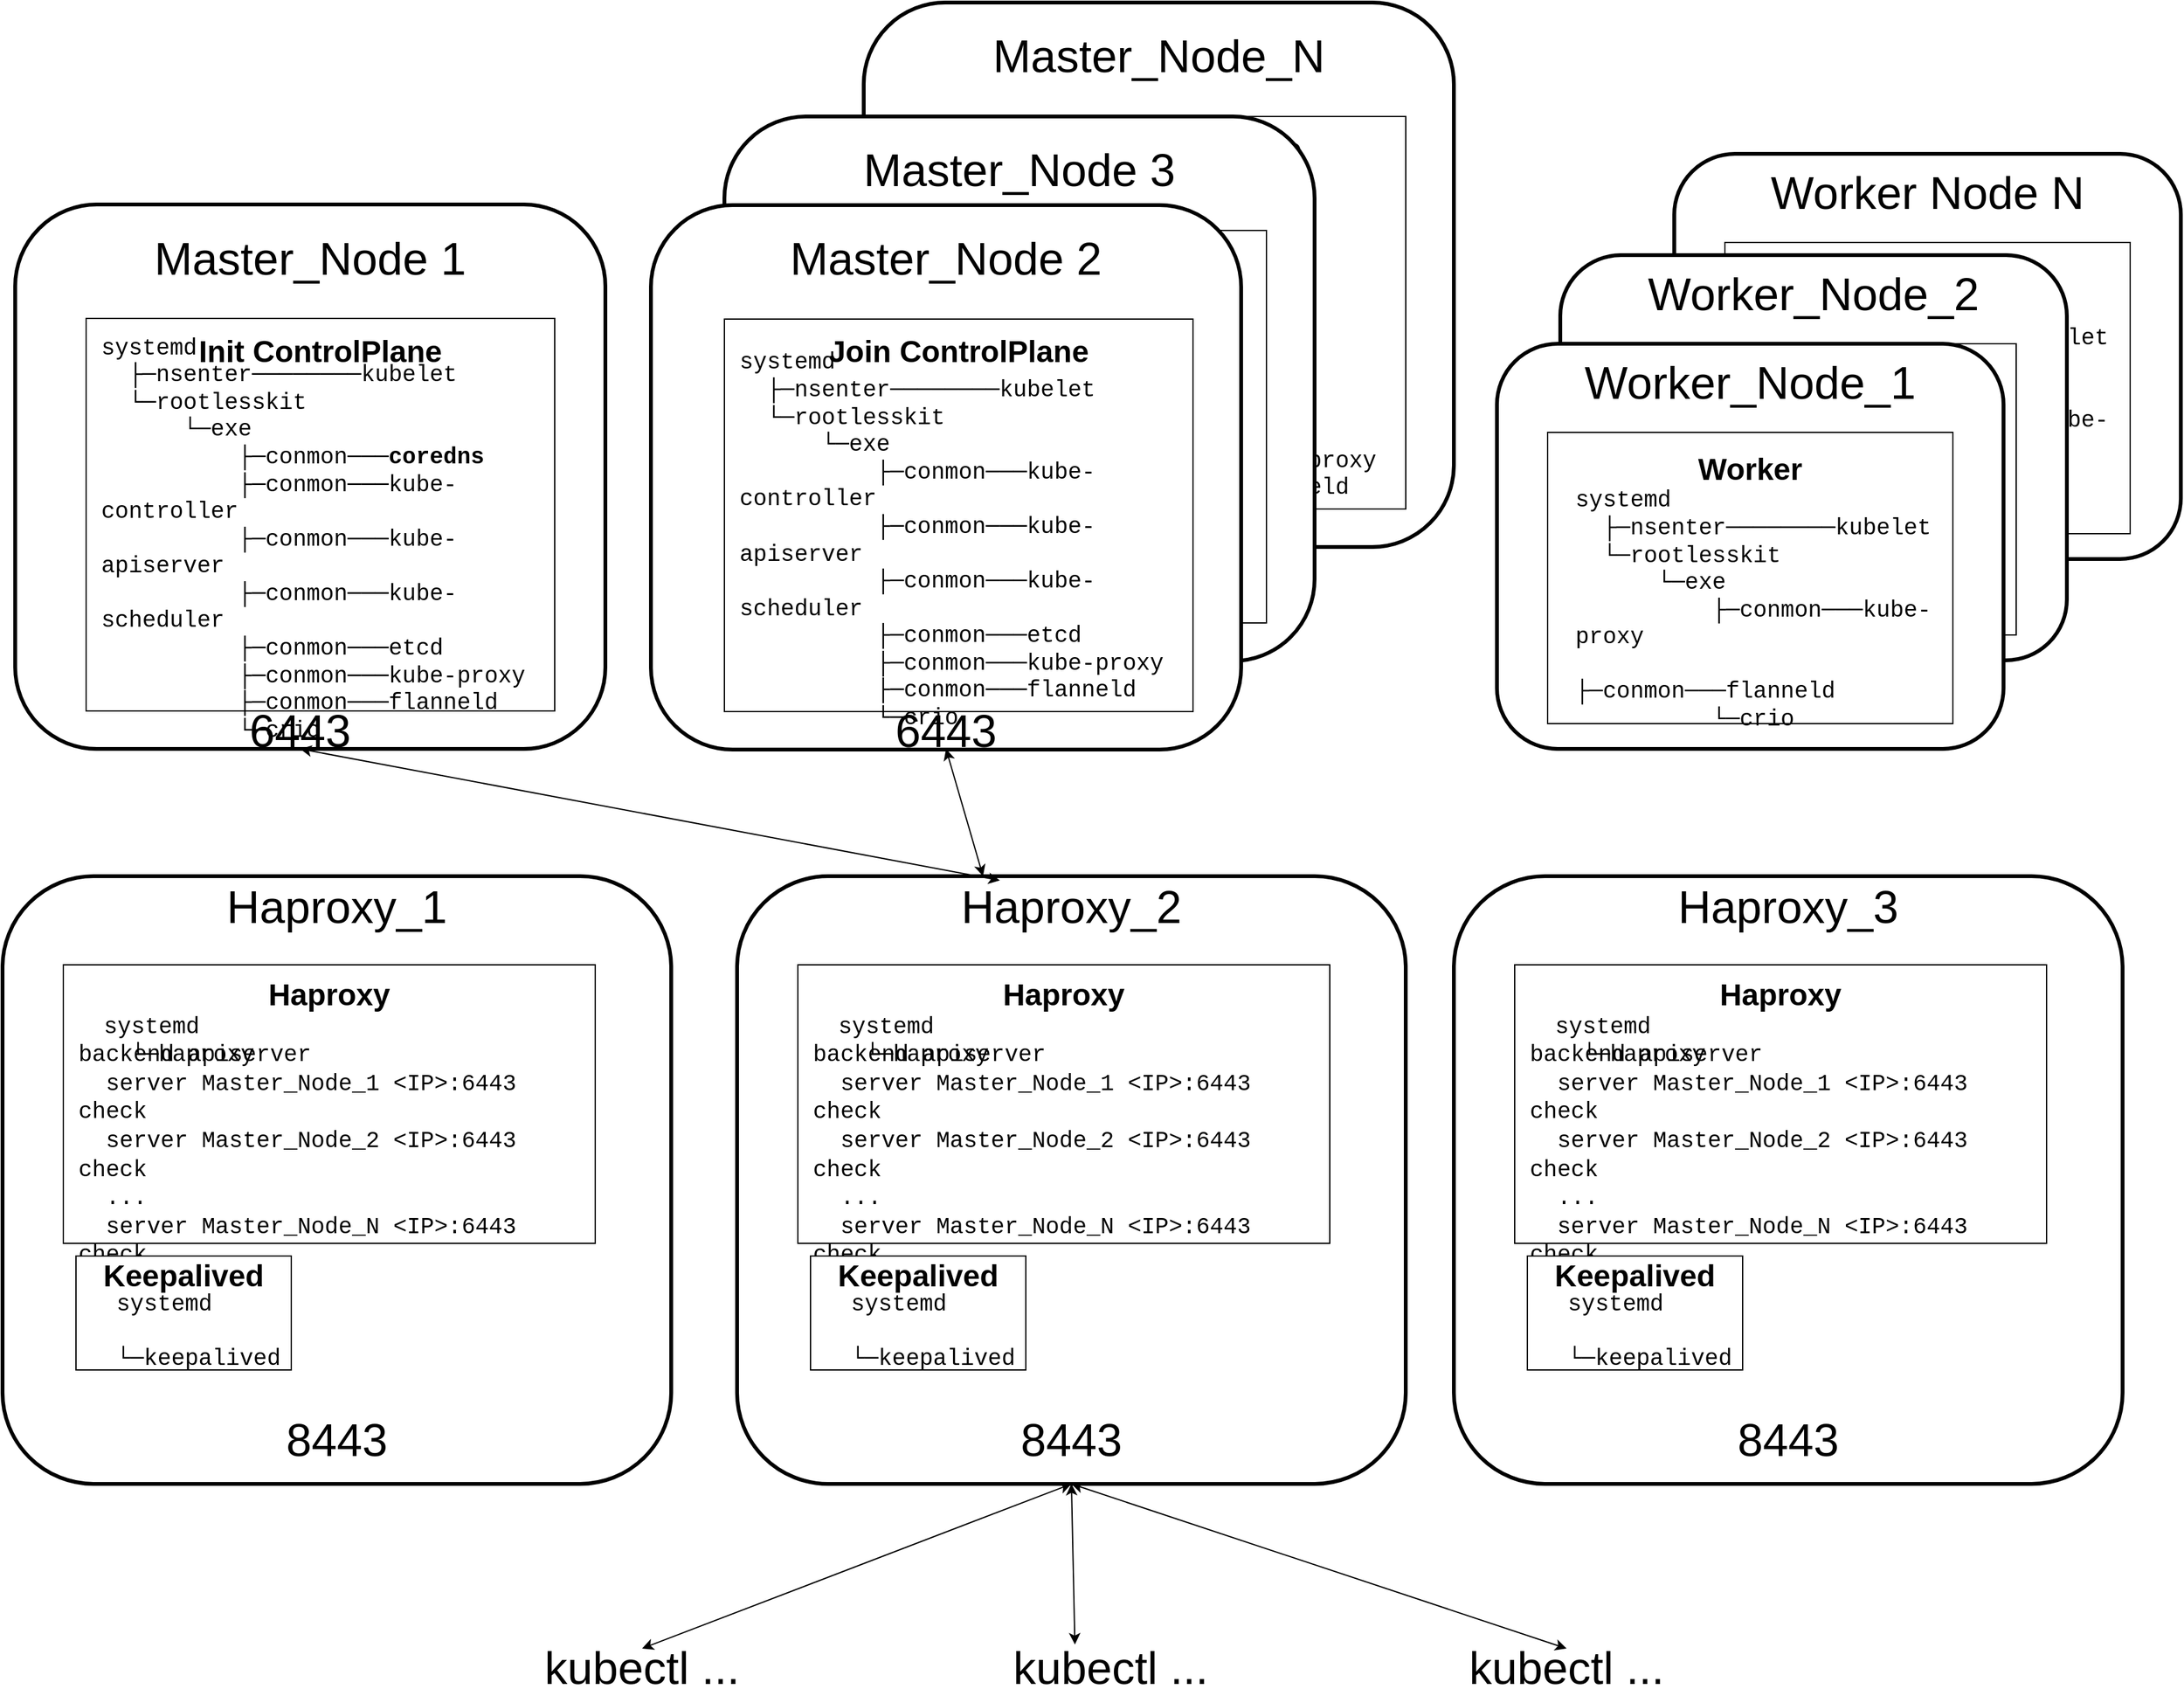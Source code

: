 <mxfile version="21.2.1" type="device">
  <diagram name="Страница 1" id="AiksV5m0dz1OjJnIhgO2">
    <mxGraphModel dx="1393" dy="1000" grid="1" gridSize="10" guides="1" tooltips="1" connect="1" arrows="1" fold="1" page="1" pageScale="1" pageWidth="827" pageHeight="1169" math="0" shadow="0">
      <root>
        <mxCell id="0" />
        <mxCell id="1" parent="0" />
        <mxCell id="-cLVmQIbnKNBn2Y4Gjlf-49" value="" style="endArrow=classic;startArrow=classic;html=1;rounded=0;exitX=0.5;exitY=0;exitDx=0;exitDy=0;entryX=0.5;entryY=1;entryDx=0;entryDy=0;" parent="1" source="-cLVmQIbnKNBn2Y4Gjlf-46" target="-cLVmQIbnKNBn2Y4Gjlf-55" edge="1">
          <mxGeometry width="50" height="50" relative="1" as="geometry">
            <mxPoint x="1001" y="1530.11" as="sourcePoint" />
            <mxPoint x="950.85" y="1420.002" as="targetPoint" />
          </mxGeometry>
        </mxCell>
        <mxCell id="-cLVmQIbnKNBn2Y4Gjlf-41" value="&lt;font style=&quot;font-size: 36px;&quot;&gt;Worker Node N&lt;br&gt;&lt;br&gt;&lt;br&gt;&lt;br&gt;&lt;br&gt;&lt;br&gt;&lt;br&gt;&lt;/font&gt;" style="rounded=1;whiteSpace=wrap;html=1;strokeWidth=3;" parent="1" vertex="1">
          <mxGeometry x="1360" y="469.5" width="400" height="320" as="geometry" />
        </mxCell>
        <mxCell id="-cLVmQIbnKNBn2Y4Gjlf-42" value="&lt;div style=&quot;font-size: 24px;&quot;&gt;&lt;b&gt;Worker&lt;/b&gt;&lt;/div&gt;&lt;div style=&quot;font-size: 24px;&quot;&gt;&lt;br&gt;&lt;/div&gt;&lt;div style=&quot;font-size: 24px;&quot;&gt;&lt;br&gt;&lt;/div&gt;&lt;div style=&quot;font-size: 24px;&quot;&gt;&lt;br&gt;&lt;/div&gt;&lt;div style=&quot;font-size: 24px;&quot;&gt;&lt;br&gt;&lt;/div&gt;&lt;div style=&quot;font-size: 24px;&quot;&gt;&lt;br&gt;&lt;/div&gt;&lt;div style=&quot;font-size: 24px;&quot;&gt;&lt;br&gt;&lt;/div&gt;" style="rounded=0;whiteSpace=wrap;html=1;" parent="1" vertex="1">
          <mxGeometry x="1400" y="539.5" width="320" height="230" as="geometry" />
        </mxCell>
        <mxCell id="-cLVmQIbnKNBn2Y4Gjlf-43" value="&lt;font face=&quot;Courier New&quot; style=&quot;font-size: 18px;&quot;&gt;&lt;div style=&quot;&quot;&gt;&lt;div&gt;systemd&lt;/div&gt;&lt;div&gt;&amp;nbsp; ├─nsenter────────kubelet&lt;/div&gt;&lt;div&gt;&amp;nbsp; └─rootlesskit&lt;/div&gt;&lt;div&gt;&amp;nbsp; &amp;nbsp; &amp;nbsp; └─exe&lt;/div&gt;&lt;div&gt;&amp;nbsp; &amp;nbsp; &amp;nbsp; &amp;nbsp; &amp;nbsp; ├─conmon───kube-proxy&lt;/div&gt;&lt;div&gt;&amp;nbsp; &amp;nbsp; &amp;nbsp; &amp;nbsp; &amp;nbsp; ├─conmon───flanneld&lt;/div&gt;&lt;div&gt;&amp;nbsp; &amp;nbsp; &amp;nbsp; &amp;nbsp; &amp;nbsp; └─crio&lt;/div&gt;&lt;/div&gt;&lt;/font&gt;" style="text;html=1;strokeColor=none;fillColor=none;align=left;verticalAlign=middle;whiteSpace=wrap;rounded=0;" parent="1" vertex="1">
          <mxGeometry x="1420" y="599.5" width="300" height="161" as="geometry" />
        </mxCell>
        <mxCell id="-cLVmQIbnKNBn2Y4Gjlf-38" value="&lt;font style=&quot;font-size: 36px;&quot;&gt;Worker_Node_2&lt;br&gt;&lt;br&gt;&lt;br&gt;&lt;br&gt;&lt;br&gt;&lt;br&gt;&lt;br&gt;&lt;/font&gt;" style="rounded=1;whiteSpace=wrap;html=1;strokeWidth=3;" parent="1" vertex="1">
          <mxGeometry x="1270" y="549.5" width="400" height="320" as="geometry" />
        </mxCell>
        <mxCell id="-cLVmQIbnKNBn2Y4Gjlf-39" value="&lt;div style=&quot;font-size: 24px;&quot;&gt;&lt;b&gt;Worker&lt;/b&gt;&lt;/div&gt;&lt;div style=&quot;font-size: 24px;&quot;&gt;&lt;br&gt;&lt;/div&gt;&lt;div style=&quot;font-size: 24px;&quot;&gt;&lt;br&gt;&lt;/div&gt;&lt;div style=&quot;font-size: 24px;&quot;&gt;&lt;br&gt;&lt;/div&gt;&lt;div style=&quot;font-size: 24px;&quot;&gt;&lt;br&gt;&lt;/div&gt;&lt;div style=&quot;font-size: 24px;&quot;&gt;&lt;br&gt;&lt;/div&gt;&lt;div style=&quot;font-size: 24px;&quot;&gt;&lt;br&gt;&lt;/div&gt;" style="rounded=0;whiteSpace=wrap;html=1;" parent="1" vertex="1">
          <mxGeometry x="1310" y="619.5" width="320" height="230" as="geometry" />
        </mxCell>
        <mxCell id="-cLVmQIbnKNBn2Y4Gjlf-40" value="&lt;font face=&quot;Courier New&quot; style=&quot;font-size: 18px;&quot;&gt;&lt;div style=&quot;&quot;&gt;&lt;div&gt;systemd&lt;/div&gt;&lt;div&gt;&amp;nbsp; ├─nsenter────────kubelet&lt;/div&gt;&lt;div&gt;&amp;nbsp; └─rootlesskit&lt;/div&gt;&lt;div&gt;&amp;nbsp; &amp;nbsp; &amp;nbsp; └─exe&lt;/div&gt;&lt;div&gt;&amp;nbsp; &amp;nbsp; &amp;nbsp; &amp;nbsp; &amp;nbsp; ├─conmon───kube-proxy&lt;/div&gt;&lt;div&gt;&amp;nbsp; &amp;nbsp; &amp;nbsp; &amp;nbsp; &amp;nbsp; ├─conmon───flanneld&lt;/div&gt;&lt;div&gt;&amp;nbsp; &amp;nbsp; &amp;nbsp; &amp;nbsp; &amp;nbsp; └─crio&lt;/div&gt;&lt;/div&gt;&lt;/font&gt;" style="text;html=1;strokeColor=none;fillColor=none;align=left;verticalAlign=middle;whiteSpace=wrap;rounded=0;" parent="1" vertex="1">
          <mxGeometry x="1330" y="679.5" width="300" height="161" as="geometry" />
        </mxCell>
        <mxCell id="-cLVmQIbnKNBn2Y4Gjlf-16" value="&lt;font style=&quot;font-size: 36px;&quot;&gt;Master_Node_N&lt;br&gt;&lt;br&gt;&lt;br&gt;&lt;br&gt;&lt;br&gt;&lt;br&gt;&lt;br&gt;&lt;br&gt;&lt;br&gt;&lt;/font&gt;" style="rounded=1;whiteSpace=wrap;html=1;strokeWidth=3;" parent="1" vertex="1">
          <mxGeometry x="720" y="350" width="466" height="430" as="geometry" />
        </mxCell>
        <mxCell id="-cLVmQIbnKNBn2Y4Gjlf-17" value="&lt;div style=&quot;font-size: 24px;&quot;&gt;&lt;font style=&quot;font-size: 24px;&quot;&gt;&lt;b&gt;Join ControlPlane&lt;/b&gt;&lt;/font&gt;&lt;/div&gt;&lt;div style=&quot;font-size: 24px;&quot;&gt;&lt;br&gt;&lt;/div&gt;&lt;div style=&quot;font-size: 24px;&quot;&gt;&lt;br&gt;&lt;/div&gt;&lt;div style=&quot;font-size: 24px;&quot;&gt;&lt;br&gt;&lt;/div&gt;&lt;div style=&quot;font-size: 24px;&quot;&gt;&lt;br&gt;&lt;/div&gt;&lt;div style=&quot;font-size: 24px;&quot;&gt;&lt;br&gt;&lt;/div&gt;&lt;div style=&quot;font-size: 24px;&quot;&gt;&lt;br&gt;&lt;/div&gt;&lt;div style=&quot;font-size: 24px;&quot;&gt;&lt;br&gt;&lt;/div&gt;&lt;div style=&quot;font-size: 24px;&quot;&gt;&lt;br&gt;&lt;/div&gt;&lt;div style=&quot;font-size: 24px;&quot;&gt;&lt;br&gt;&lt;/div&gt;" style="rounded=0;whiteSpace=wrap;html=1;" parent="1" vertex="1">
          <mxGeometry x="778" y="440" width="370" height="310" as="geometry" />
        </mxCell>
        <mxCell id="-cLVmQIbnKNBn2Y4Gjlf-18" value="&lt;font face=&quot;Courier New&quot; style=&quot;font-size: 18px;&quot;&gt;&lt;div style=&quot;&quot;&gt;&lt;div&gt;systemd&lt;/div&gt;&lt;div&gt;&amp;nbsp; ├─nsenter────────kubelet&lt;/div&gt;&lt;div&gt;&amp;nbsp; └─rootlesskit&lt;/div&gt;&lt;div&gt;&amp;nbsp; &amp;nbsp; &amp;nbsp; └─exe&lt;/div&gt;&lt;div&gt;&lt;span style=&quot;background-color: initial;&quot;&gt;&amp;nbsp; &amp;nbsp; &amp;nbsp; &amp;nbsp; &amp;nbsp; ├─conmon───kube-controller&lt;/span&gt;&lt;br&gt;&lt;/div&gt;&lt;div&gt;&amp;nbsp; &amp;nbsp; &amp;nbsp; &amp;nbsp; &amp;nbsp; ├─conmon───kube-apiserver&lt;/div&gt;&lt;div&gt;&amp;nbsp; &amp;nbsp; &amp;nbsp; &amp;nbsp; &amp;nbsp; ├─conmon───kube-scheduler&lt;/div&gt;&lt;div&gt;&amp;nbsp; &amp;nbsp; &amp;nbsp; &amp;nbsp; &amp;nbsp; ├─conmon───etcd&lt;/div&gt;&lt;div&gt;&amp;nbsp; &amp;nbsp; &amp;nbsp; &amp;nbsp; &amp;nbsp; ├─conmon───kube-proxy&lt;/div&gt;&lt;div&gt;&amp;nbsp; &amp;nbsp; &amp;nbsp; &amp;nbsp; &amp;nbsp; ├─conmon───flanneld&lt;/div&gt;&lt;div&gt;&amp;nbsp; &amp;nbsp; &amp;nbsp; &amp;nbsp; &amp;nbsp; └─crio&lt;/div&gt;&lt;/div&gt;&lt;/font&gt;" style="text;html=1;strokeColor=none;fillColor=none;align=left;verticalAlign=middle;whiteSpace=wrap;rounded=0;" parent="1" vertex="1">
          <mxGeometry x="788" y="479" width="350" height="271" as="geometry" />
        </mxCell>
        <mxCell id="-cLVmQIbnKNBn2Y4Gjlf-13" value="&lt;font style=&quot;font-size: 36px;&quot;&gt;Master_Node 3&lt;br&gt;&lt;br&gt;&lt;br&gt;&lt;br&gt;&lt;br&gt;&lt;br&gt;&lt;br&gt;&lt;br&gt;&lt;br&gt;&lt;/font&gt;" style="rounded=1;whiteSpace=wrap;html=1;strokeWidth=3;" parent="1" vertex="1">
          <mxGeometry x="610" y="440" width="466" height="430" as="geometry" />
        </mxCell>
        <mxCell id="-cLVmQIbnKNBn2Y4Gjlf-14" value="&lt;div style=&quot;font-size: 24px;&quot;&gt;&lt;font style=&quot;font-size: 24px;&quot;&gt;&lt;b&gt;Join ControlPlane&lt;/b&gt;&lt;/font&gt;&lt;/div&gt;&lt;div style=&quot;font-size: 24px;&quot;&gt;&lt;br&gt;&lt;/div&gt;&lt;div style=&quot;font-size: 24px;&quot;&gt;&lt;br&gt;&lt;/div&gt;&lt;div style=&quot;font-size: 24px;&quot;&gt;&lt;br&gt;&lt;/div&gt;&lt;div style=&quot;font-size: 24px;&quot;&gt;&lt;br&gt;&lt;/div&gt;&lt;div style=&quot;font-size: 24px;&quot;&gt;&lt;br&gt;&lt;/div&gt;&lt;div style=&quot;font-size: 24px;&quot;&gt;&lt;br&gt;&lt;/div&gt;&lt;div style=&quot;font-size: 24px;&quot;&gt;&lt;br&gt;&lt;/div&gt;&lt;div style=&quot;font-size: 24px;&quot;&gt;&lt;br&gt;&lt;/div&gt;&lt;div style=&quot;font-size: 24px;&quot;&gt;&lt;br&gt;&lt;/div&gt;" style="rounded=0;whiteSpace=wrap;html=1;" parent="1" vertex="1">
          <mxGeometry x="668" y="530" width="370" height="310" as="geometry" />
        </mxCell>
        <mxCell id="-cLVmQIbnKNBn2Y4Gjlf-15" value="&lt;font face=&quot;Courier New&quot; style=&quot;font-size: 18px;&quot;&gt;&lt;div style=&quot;&quot;&gt;&lt;div&gt;systemd&lt;/div&gt;&lt;div&gt;&amp;nbsp; ├─nsenter────────kubelet&lt;/div&gt;&lt;div&gt;&amp;nbsp; └─rootlesskit&lt;/div&gt;&lt;div&gt;&amp;nbsp; &amp;nbsp; &amp;nbsp; └─exe&lt;/div&gt;&lt;div&gt;&lt;span style=&quot;background-color: initial;&quot;&gt;&amp;nbsp; &amp;nbsp; &amp;nbsp; &amp;nbsp; &amp;nbsp; ├─conmon───kube-controller&lt;/span&gt;&lt;br&gt;&lt;/div&gt;&lt;div&gt;&amp;nbsp; &amp;nbsp; &amp;nbsp; &amp;nbsp; &amp;nbsp; ├─conmon───kube-apiserver&lt;/div&gt;&lt;div&gt;&amp;nbsp; &amp;nbsp; &amp;nbsp; &amp;nbsp; &amp;nbsp; ├─conmon───kube-scheduler&lt;/div&gt;&lt;div&gt;&amp;nbsp; &amp;nbsp; &amp;nbsp; &amp;nbsp; &amp;nbsp; ├─conmon───etcd&lt;/div&gt;&lt;div&gt;&amp;nbsp; &amp;nbsp; &amp;nbsp; &amp;nbsp; &amp;nbsp; ├─conmon───kube-proxy&lt;/div&gt;&lt;div&gt;&amp;nbsp; &amp;nbsp; &amp;nbsp; &amp;nbsp; &amp;nbsp; ├─conmon───flanneld&lt;/div&gt;&lt;div&gt;&amp;nbsp; &amp;nbsp; &amp;nbsp; &amp;nbsp; &amp;nbsp; └─crio&lt;/div&gt;&lt;/div&gt;&lt;/font&gt;" style="text;html=1;strokeColor=none;fillColor=none;align=left;verticalAlign=middle;whiteSpace=wrap;rounded=0;" parent="1" vertex="1">
          <mxGeometry x="678" y="569" width="350" height="271" as="geometry" />
        </mxCell>
        <mxCell id="-cLVmQIbnKNBn2Y4Gjlf-7" value="&lt;font style=&quot;font-size: 36px;&quot;&gt;Master_Node 1&lt;br&gt;&lt;br&gt;&lt;br&gt;&lt;br&gt;&lt;br&gt;&lt;br&gt;&lt;br&gt;&lt;br&gt;&lt;br&gt;&lt;/font&gt;" style="rounded=1;whiteSpace=wrap;html=1;strokeWidth=3;" parent="1" vertex="1">
          <mxGeometry x="50" y="509.5" width="466" height="430" as="geometry" />
        </mxCell>
        <mxCell id="-cLVmQIbnKNBn2Y4Gjlf-8" value="&lt;div style=&quot;font-size: 24px;&quot;&gt;&lt;font style=&quot;font-size: 24px;&quot;&gt;&lt;b&gt;Init ControlPlane&lt;/b&gt;&lt;/font&gt;&lt;/div&gt;&lt;div style=&quot;font-size: 24px;&quot;&gt;&lt;br&gt;&lt;/div&gt;&lt;div style=&quot;font-size: 24px;&quot;&gt;&lt;br&gt;&lt;/div&gt;&lt;div style=&quot;font-size: 24px;&quot;&gt;&lt;br&gt;&lt;/div&gt;&lt;div style=&quot;font-size: 24px;&quot;&gt;&lt;br&gt;&lt;/div&gt;&lt;div style=&quot;font-size: 24px;&quot;&gt;&lt;br&gt;&lt;/div&gt;&lt;div style=&quot;font-size: 24px;&quot;&gt;&lt;br&gt;&lt;/div&gt;&lt;div style=&quot;font-size: 24px;&quot;&gt;&lt;br&gt;&lt;/div&gt;&lt;div style=&quot;font-size: 24px;&quot;&gt;&lt;br&gt;&lt;/div&gt;&lt;div style=&quot;font-size: 24px;&quot;&gt;&lt;br&gt;&lt;/div&gt;" style="rounded=0;whiteSpace=wrap;html=1;" parent="1" vertex="1">
          <mxGeometry x="106" y="599.5" width="370" height="310" as="geometry" />
        </mxCell>
        <mxCell id="-cLVmQIbnKNBn2Y4Gjlf-9" value="&lt;font face=&quot;Courier New&quot; style=&quot;font-size: 18px;&quot;&gt;&lt;div style=&quot;&quot;&gt;&lt;div&gt;systemd&lt;/div&gt;&lt;div&gt;&amp;nbsp; ├─nsenter────────kubelet&lt;/div&gt;&lt;div&gt;&amp;nbsp; └─rootlesskit&lt;/div&gt;&lt;div&gt;&amp;nbsp; &amp;nbsp; &amp;nbsp; └─exe&lt;/div&gt;&lt;div&gt;&amp;nbsp; &amp;nbsp; &amp;nbsp; &amp;nbsp; &amp;nbsp; ├─conmon───&lt;b&gt;coredns&lt;/b&gt;&lt;/div&gt;&lt;div&gt;&amp;nbsp; &amp;nbsp; &amp;nbsp; &amp;nbsp; &amp;nbsp; ├─conmon───kube-controller&lt;/div&gt;&lt;div&gt;&amp;nbsp; &amp;nbsp; &amp;nbsp; &amp;nbsp; &amp;nbsp; ├─conmon───kube-apiserver&lt;/div&gt;&lt;div&gt;&amp;nbsp; &amp;nbsp; &amp;nbsp; &amp;nbsp; &amp;nbsp; ├─conmon───kube-scheduler&lt;/div&gt;&lt;div&gt;&amp;nbsp; &amp;nbsp; &amp;nbsp; &amp;nbsp; &amp;nbsp; ├─conmon───etcd&lt;/div&gt;&lt;div&gt;&amp;nbsp; &amp;nbsp; &amp;nbsp; &amp;nbsp; &amp;nbsp; ├─conmon───kube-proxy&lt;/div&gt;&lt;div&gt;&amp;nbsp; &amp;nbsp; &amp;nbsp; &amp;nbsp; &amp;nbsp; ├─conmon───flanneld&lt;/div&gt;&lt;div&gt;&amp;nbsp; &amp;nbsp; &amp;nbsp; &amp;nbsp; &amp;nbsp; └─crio&lt;/div&gt;&lt;/div&gt;&lt;/font&gt;" style="text;html=1;strokeColor=none;fillColor=none;align=left;verticalAlign=middle;whiteSpace=wrap;rounded=0;" parent="1" vertex="1">
          <mxGeometry x="116" y="638.5" width="350" height="271" as="geometry" />
        </mxCell>
        <mxCell id="-cLVmQIbnKNBn2Y4Gjlf-10" value="&lt;font style=&quot;font-size: 36px;&quot;&gt;Master_Node 2&lt;br&gt;&lt;br&gt;&lt;br&gt;&lt;br&gt;&lt;br&gt;&lt;br&gt;&lt;br&gt;&lt;br&gt;&lt;br&gt;&lt;/font&gt;" style="rounded=1;whiteSpace=wrap;html=1;strokeWidth=3;" parent="1" vertex="1">
          <mxGeometry x="552" y="510" width="466" height="430" as="geometry" />
        </mxCell>
        <mxCell id="-cLVmQIbnKNBn2Y4Gjlf-11" value="&lt;div style=&quot;font-size: 24px;&quot;&gt;&lt;font style=&quot;font-size: 24px;&quot;&gt;&lt;b&gt;Join ControlPlane&lt;/b&gt;&lt;/font&gt;&lt;/div&gt;&lt;div style=&quot;font-size: 24px;&quot;&gt;&lt;br&gt;&lt;/div&gt;&lt;div style=&quot;font-size: 24px;&quot;&gt;&lt;br&gt;&lt;/div&gt;&lt;div style=&quot;font-size: 24px;&quot;&gt;&lt;br&gt;&lt;/div&gt;&lt;div style=&quot;font-size: 24px;&quot;&gt;&lt;br&gt;&lt;/div&gt;&lt;div style=&quot;font-size: 24px;&quot;&gt;&lt;br&gt;&lt;/div&gt;&lt;div style=&quot;font-size: 24px;&quot;&gt;&lt;br&gt;&lt;/div&gt;&lt;div style=&quot;font-size: 24px;&quot;&gt;&lt;br&gt;&lt;/div&gt;&lt;div style=&quot;font-size: 24px;&quot;&gt;&lt;br&gt;&lt;/div&gt;&lt;div style=&quot;font-size: 24px;&quot;&gt;&lt;br&gt;&lt;/div&gt;" style="rounded=0;whiteSpace=wrap;html=1;" parent="1" vertex="1">
          <mxGeometry x="610" y="600" width="370" height="310" as="geometry" />
        </mxCell>
        <mxCell id="-cLVmQIbnKNBn2Y4Gjlf-12" value="&lt;font face=&quot;Courier New&quot; style=&quot;font-size: 18px;&quot;&gt;&lt;div style=&quot;&quot;&gt;&lt;div&gt;systemd&lt;/div&gt;&lt;div&gt;&amp;nbsp; ├─nsenter────────kubelet&lt;/div&gt;&lt;div&gt;&amp;nbsp; └─rootlesskit&lt;/div&gt;&lt;div&gt;&amp;nbsp; &amp;nbsp; &amp;nbsp; └─exe&lt;/div&gt;&lt;div&gt;&lt;span style=&quot;background-color: initial;&quot;&gt;&amp;nbsp; &amp;nbsp; &amp;nbsp; &amp;nbsp; &amp;nbsp; ├─conmon───kube-controller&lt;/span&gt;&lt;br&gt;&lt;/div&gt;&lt;div&gt;&amp;nbsp; &amp;nbsp; &amp;nbsp; &amp;nbsp; &amp;nbsp; ├─conmon───kube-apiserver&lt;/div&gt;&lt;div&gt;&amp;nbsp; &amp;nbsp; &amp;nbsp; &amp;nbsp; &amp;nbsp; ├─conmon───kube-scheduler&lt;/div&gt;&lt;div&gt;&amp;nbsp; &amp;nbsp; &amp;nbsp; &amp;nbsp; &amp;nbsp; ├─conmon───etcd&lt;/div&gt;&lt;div&gt;&amp;nbsp; &amp;nbsp; &amp;nbsp; &amp;nbsp; &amp;nbsp; ├─conmon───kube-proxy&lt;/div&gt;&lt;div&gt;&amp;nbsp; &amp;nbsp; &amp;nbsp; &amp;nbsp; &amp;nbsp; ├─conmon───flanneld&lt;/div&gt;&lt;div&gt;&amp;nbsp; &amp;nbsp; &amp;nbsp; &amp;nbsp; &amp;nbsp; └─crio&lt;/div&gt;&lt;/div&gt;&lt;/font&gt;" style="text;html=1;strokeColor=none;fillColor=none;align=left;verticalAlign=middle;whiteSpace=wrap;rounded=0;" parent="1" vertex="1">
          <mxGeometry x="620" y="639" width="350" height="271" as="geometry" />
        </mxCell>
        <mxCell id="-cLVmQIbnKNBn2Y4Gjlf-24" value="&lt;font style=&quot;font-size: 36px;&quot;&gt;Worker_Node_1&lt;br&gt;&lt;br&gt;&lt;br&gt;&lt;br&gt;&lt;br&gt;&lt;br&gt;&lt;br&gt;&lt;/font&gt;" style="rounded=1;whiteSpace=wrap;html=1;strokeWidth=3;" parent="1" vertex="1">
          <mxGeometry x="1220" y="619.5" width="400" height="320" as="geometry" />
        </mxCell>
        <mxCell id="-cLVmQIbnKNBn2Y4Gjlf-25" value="&lt;div style=&quot;font-size: 24px;&quot;&gt;&lt;b&gt;Worker&lt;/b&gt;&lt;/div&gt;&lt;div style=&quot;font-size: 24px;&quot;&gt;&lt;br&gt;&lt;/div&gt;&lt;div style=&quot;font-size: 24px;&quot;&gt;&lt;br&gt;&lt;/div&gt;&lt;div style=&quot;font-size: 24px;&quot;&gt;&lt;br&gt;&lt;/div&gt;&lt;div style=&quot;font-size: 24px;&quot;&gt;&lt;br&gt;&lt;/div&gt;&lt;div style=&quot;font-size: 24px;&quot;&gt;&lt;br&gt;&lt;/div&gt;&lt;div style=&quot;font-size: 24px;&quot;&gt;&lt;br&gt;&lt;/div&gt;" style="rounded=0;whiteSpace=wrap;html=1;" parent="1" vertex="1">
          <mxGeometry x="1260" y="689.5" width="320" height="230" as="geometry" />
        </mxCell>
        <mxCell id="-cLVmQIbnKNBn2Y4Gjlf-26" value="&lt;font face=&quot;Courier New&quot; style=&quot;font-size: 18px;&quot;&gt;&lt;div style=&quot;&quot;&gt;&lt;div&gt;systemd&lt;/div&gt;&lt;div&gt;&amp;nbsp; ├─nsenter────────kubelet&lt;/div&gt;&lt;div&gt;&amp;nbsp; └─rootlesskit&lt;/div&gt;&lt;div&gt;&amp;nbsp; &amp;nbsp; &amp;nbsp; └─exe&lt;/div&gt;&lt;div&gt;&amp;nbsp; &amp;nbsp; &amp;nbsp; &amp;nbsp; &amp;nbsp; ├─conmon───kube-proxy&lt;/div&gt;&lt;div&gt;&amp;nbsp; &amp;nbsp; &amp;nbsp; &amp;nbsp; &amp;nbsp; ├─conmon───flanneld&lt;/div&gt;&lt;div&gt;&amp;nbsp; &amp;nbsp; &amp;nbsp; &amp;nbsp; &amp;nbsp; └─crio&lt;/div&gt;&lt;/div&gt;&lt;/font&gt;" style="text;html=1;strokeColor=none;fillColor=none;align=left;verticalAlign=middle;whiteSpace=wrap;rounded=0;" parent="1" vertex="1">
          <mxGeometry x="1280" y="749.5" width="300" height="161" as="geometry" />
        </mxCell>
        <mxCell id="-cLVmQIbnKNBn2Y4Gjlf-44" value="&lt;font style=&quot;font-size: 36px;&quot;&gt;kubectl ...&lt;/font&gt;" style="text;html=1;strokeColor=none;fillColor=none;align=center;verticalAlign=middle;whiteSpace=wrap;rounded=0;" parent="1" vertex="1">
          <mxGeometry x="420" y="1650.0" width="250" height="30" as="geometry" />
        </mxCell>
        <mxCell id="-cLVmQIbnKNBn2Y4Gjlf-45" value="&lt;font style=&quot;font-size: 36px;&quot;&gt;kubectl ...&lt;/font&gt;" style="text;html=1;strokeColor=none;fillColor=none;align=center;verticalAlign=middle;whiteSpace=wrap;rounded=0;" parent="1" vertex="1">
          <mxGeometry x="790" y="1650.0" width="250" height="30" as="geometry" />
        </mxCell>
        <mxCell id="-cLVmQIbnKNBn2Y4Gjlf-46" value="&lt;font style=&quot;font-size: 36px;&quot;&gt;kubectl ...&lt;/font&gt;" style="text;html=1;strokeColor=none;fillColor=none;align=center;verticalAlign=middle;whiteSpace=wrap;rounded=0;" parent="1" vertex="1">
          <mxGeometry x="1150" y="1650.0" width="250" height="30" as="geometry" />
        </mxCell>
        <mxCell id="-cLVmQIbnKNBn2Y4Gjlf-47" value="" style="endArrow=classic;startArrow=classic;html=1;rounded=0;exitX=0.5;exitY=0;exitDx=0;exitDy=0;entryX=0.5;entryY=1;entryDx=0;entryDy=0;" parent="1" source="-cLVmQIbnKNBn2Y4Gjlf-44" target="-cLVmQIbnKNBn2Y4Gjlf-55" edge="1">
          <mxGeometry width="50" height="50" relative="1" as="geometry">
            <mxPoint x="310" y="1620" as="sourcePoint" />
            <mxPoint x="414.0" y="1489.61" as="targetPoint" />
          </mxGeometry>
        </mxCell>
        <mxCell id="-cLVmQIbnKNBn2Y4Gjlf-48" value="" style="endArrow=classic;startArrow=classic;html=1;rounded=0;exitX=0.387;exitY=-0.106;exitDx=0;exitDy=0;exitPerimeter=0;entryX=0.5;entryY=1;entryDx=0;entryDy=0;" parent="1" source="-cLVmQIbnKNBn2Y4Gjlf-45" target="-cLVmQIbnKNBn2Y4Gjlf-55" edge="1">
          <mxGeometry width="50" height="50" relative="1" as="geometry">
            <mxPoint x="1001" y="1530.11" as="sourcePoint" />
            <mxPoint x="916" y="1490.11" as="targetPoint" />
          </mxGeometry>
        </mxCell>
        <mxCell id="-cLVmQIbnKNBn2Y4Gjlf-50" value="&lt;font style=&quot;font-size: 36px;&quot;&gt;6443&lt;/font&gt;" style="text;html=1;strokeColor=none;fillColor=none;align=center;verticalAlign=middle;whiteSpace=wrap;rounded=0;" parent="1" vertex="1">
          <mxGeometry x="220" y="909.5" width="110" height="30" as="geometry" />
        </mxCell>
        <mxCell id="-cLVmQIbnKNBn2Y4Gjlf-51" value="&lt;font style=&quot;font-size: 36px;&quot;&gt;6443&lt;/font&gt;" style="text;html=1;strokeColor=none;fillColor=none;align=center;verticalAlign=middle;whiteSpace=wrap;rounded=0;" parent="1" vertex="1">
          <mxGeometry x="730" y="909.5" width="110" height="30" as="geometry" />
        </mxCell>
        <mxCell id="-cLVmQIbnKNBn2Y4Gjlf-55" value="&lt;font style=&quot;font-size: 36px;&quot;&gt;Haproxy_2&lt;br&gt;&lt;br&gt;&lt;br&gt;&lt;br&gt;&lt;br&gt;&lt;br&gt;&lt;br&gt;&lt;br&gt;&lt;br&gt;&lt;br&gt;&lt;br&gt;&lt;/font&gt;" style="rounded=1;whiteSpace=wrap;html=1;strokeWidth=3;" parent="1" vertex="1">
          <mxGeometry x="620" y="1040" width="528" height="480" as="geometry" />
        </mxCell>
        <mxCell id="-cLVmQIbnKNBn2Y4Gjlf-52" value="&lt;div style=&quot;font-size: 24px;&quot;&gt;&lt;b&gt;Haproxy&lt;/b&gt;&lt;/div&gt;&lt;div style=&quot;font-size: 24px;&quot;&gt;&lt;br&gt;&lt;/div&gt;&lt;div style=&quot;font-size: 24px;&quot;&gt;&lt;br&gt;&lt;/div&gt;&lt;div style=&quot;font-size: 24px;&quot;&gt;&lt;br&gt;&lt;/div&gt;&lt;div style=&quot;font-size: 24px;&quot;&gt;&lt;br&gt;&lt;/div&gt;&lt;div style=&quot;font-size: 24px;&quot;&gt;&lt;br&gt;&lt;/div&gt;&lt;div style=&quot;font-size: 24px;&quot;&gt;&lt;br&gt;&lt;/div&gt;" style="rounded=0;whiteSpace=wrap;html=1;" parent="1" vertex="1">
          <mxGeometry x="668" y="1110" width="420" height="220" as="geometry" />
        </mxCell>
        <mxCell id="-cLVmQIbnKNBn2Y4Gjlf-53" value="&lt;div style=&quot;font-size: 18px;&quot;&gt;&lt;font face=&quot;Courier New&quot;&gt;&lt;div style=&quot;&quot;&gt;systemd&lt;/div&gt;&lt;div style=&quot;&quot;&gt;&amp;nbsp; └─haproxy&lt;/div&gt;&lt;/font&gt;&lt;/div&gt;" style="text;html=1;strokeColor=none;fillColor=none;align=left;verticalAlign=middle;whiteSpace=wrap;rounded=0;" parent="1" vertex="1">
          <mxGeometry x="698" y="1140" width="150" height="60" as="geometry" />
        </mxCell>
        <mxCell id="-cLVmQIbnKNBn2Y4Gjlf-54" value="&lt;div style=&quot;font-size: 18px;&quot;&gt;&lt;font face=&quot;Courier New&quot; style=&quot;font-size: 18px;&quot;&gt;backend apiserver&lt;/font&gt;&lt;/div&gt;&lt;div style=&quot;font-size: 18px;&quot;&gt;&lt;font face=&quot;Courier New&quot; style=&quot;font-size: 18px;&quot;&gt;&amp;nbsp; server Master_Node_1 &amp;lt;IP&amp;gt;:6443 check&lt;/font&gt;&lt;/div&gt;&lt;div style=&quot;font-size: 18px;&quot;&gt;&lt;font face=&quot;Courier New&quot; style=&quot;font-size: 18px;&quot;&gt;&amp;nbsp; server Master_Node_2 &amp;lt;IP&amp;gt;:6443 check&lt;/font&gt;&lt;/div&gt;&lt;div style=&quot;font-size: 18px;&quot;&gt;&lt;font face=&quot;Courier New&quot; style=&quot;font-size: 18px;&quot;&gt;&amp;nbsp; ...&lt;/font&gt;&lt;/div&gt;&lt;div style=&quot;font-size: 18px;&quot;&gt;&lt;font face=&quot;Courier New&quot; style=&quot;font-size: 18px;&quot;&gt;&amp;nbsp; server Master_Node_N &amp;lt;IP&amp;gt;:6443 check&lt;/font&gt;&lt;/div&gt;" style="text;html=1;strokeColor=none;fillColor=none;align=left;verticalAlign=middle;whiteSpace=wrap;rounded=0;" parent="1" vertex="1">
          <mxGeometry x="678" y="1200" width="400" height="120" as="geometry" />
        </mxCell>
        <mxCell id="-cLVmQIbnKNBn2Y4Gjlf-56" value="" style="endArrow=classic;startArrow=classic;html=1;rounded=0;entryX=0.5;entryY=1;entryDx=0;entryDy=0;exitX=0.393;exitY=0.007;exitDx=0;exitDy=0;exitPerimeter=0;" parent="1" source="-cLVmQIbnKNBn2Y4Gjlf-55" target="-cLVmQIbnKNBn2Y4Gjlf-50" edge="1">
          <mxGeometry width="50" height="50" relative="1" as="geometry">
            <mxPoint x="890" y="1220" as="sourcePoint" />
            <mxPoint x="940" y="1170" as="targetPoint" />
          </mxGeometry>
        </mxCell>
        <mxCell id="-cLVmQIbnKNBn2Y4Gjlf-57" value="" style="endArrow=classic;startArrow=classic;html=1;rounded=0;entryX=0.5;entryY=1;entryDx=0;entryDy=0;" parent="1" source="-cLVmQIbnKNBn2Y4Gjlf-55" target="-cLVmQIbnKNBn2Y4Gjlf-51" edge="1">
          <mxGeometry width="50" height="50" relative="1" as="geometry">
            <mxPoint x="890" y="1220" as="sourcePoint" />
            <mxPoint x="940" y="1170" as="targetPoint" />
          </mxGeometry>
        </mxCell>
        <mxCell id="-cLVmQIbnKNBn2Y4Gjlf-58" value="&lt;font style=&quot;font-size: 36px;&quot;&gt;8443&lt;/font&gt;" style="text;html=1;strokeColor=none;fillColor=none;align=center;verticalAlign=middle;whiteSpace=wrap;rounded=0;" parent="1" vertex="1">
          <mxGeometry x="829" y="1470" width="110" height="30" as="geometry" />
        </mxCell>
        <mxCell id="wnkzk5GbiRavw-CnxIn6-8" value="&lt;div style=&quot;font-size: 24px;&quot;&gt;&lt;b&gt;Keepalived&lt;/b&gt;&lt;/div&gt;&lt;div style=&quot;font-size: 24px;&quot;&gt;&lt;br&gt;&lt;/div&gt;&lt;div style=&quot;font-size: 24px;&quot;&gt;&lt;br&gt;&lt;/div&gt;" style="rounded=0;whiteSpace=wrap;html=1;" vertex="1" parent="1">
          <mxGeometry x="678" y="1340" width="170" height="90" as="geometry" />
        </mxCell>
        <mxCell id="wnkzk5GbiRavw-CnxIn6-9" value="&lt;div style=&quot;font-size: 18px;&quot;&gt;&lt;font face=&quot;Courier New&quot;&gt;&lt;div style=&quot;&quot;&gt;systemd&lt;/div&gt;&lt;div style=&quot;&quot;&gt;&amp;nbsp; └─keepalived&lt;/div&gt;&lt;/font&gt;&lt;/div&gt;" style="text;html=1;strokeColor=none;fillColor=none;align=left;verticalAlign=middle;whiteSpace=wrap;rounded=0;" vertex="1" parent="1">
          <mxGeometry x="708" y="1370" width="150" height="60" as="geometry" />
        </mxCell>
        <mxCell id="wnkzk5GbiRavw-CnxIn6-10" value="&lt;font style=&quot;font-size: 36px;&quot;&gt;Haproxy_1&lt;br&gt;&lt;br&gt;&lt;br&gt;&lt;br&gt;&lt;br&gt;&lt;br&gt;&lt;br&gt;&lt;br&gt;&lt;br&gt;&lt;br&gt;&lt;br&gt;&lt;/font&gt;" style="rounded=1;whiteSpace=wrap;html=1;strokeWidth=3;" vertex="1" parent="1">
          <mxGeometry x="40" y="1040" width="528" height="480" as="geometry" />
        </mxCell>
        <mxCell id="wnkzk5GbiRavw-CnxIn6-11" value="&lt;div style=&quot;font-size: 24px;&quot;&gt;&lt;b&gt;Haproxy&lt;/b&gt;&lt;/div&gt;&lt;div style=&quot;font-size: 24px;&quot;&gt;&lt;br&gt;&lt;/div&gt;&lt;div style=&quot;font-size: 24px;&quot;&gt;&lt;br&gt;&lt;/div&gt;&lt;div style=&quot;font-size: 24px;&quot;&gt;&lt;br&gt;&lt;/div&gt;&lt;div style=&quot;font-size: 24px;&quot;&gt;&lt;br&gt;&lt;/div&gt;&lt;div style=&quot;font-size: 24px;&quot;&gt;&lt;br&gt;&lt;/div&gt;&lt;div style=&quot;font-size: 24px;&quot;&gt;&lt;br&gt;&lt;/div&gt;" style="rounded=0;whiteSpace=wrap;html=1;" vertex="1" parent="1">
          <mxGeometry x="88" y="1110" width="420" height="220" as="geometry" />
        </mxCell>
        <mxCell id="wnkzk5GbiRavw-CnxIn6-12" value="&lt;div style=&quot;font-size: 18px;&quot;&gt;&lt;font face=&quot;Courier New&quot;&gt;&lt;div style=&quot;&quot;&gt;systemd&lt;/div&gt;&lt;div style=&quot;&quot;&gt;&amp;nbsp; └─haproxy&lt;/div&gt;&lt;/font&gt;&lt;/div&gt;" style="text;html=1;strokeColor=none;fillColor=none;align=left;verticalAlign=middle;whiteSpace=wrap;rounded=0;" vertex="1" parent="1">
          <mxGeometry x="118" y="1140" width="150" height="60" as="geometry" />
        </mxCell>
        <mxCell id="wnkzk5GbiRavw-CnxIn6-13" value="&lt;div style=&quot;font-size: 18px;&quot;&gt;&lt;font face=&quot;Courier New&quot; style=&quot;font-size: 18px;&quot;&gt;backend apiserver&lt;/font&gt;&lt;/div&gt;&lt;div style=&quot;font-size: 18px;&quot;&gt;&lt;font face=&quot;Courier New&quot; style=&quot;font-size: 18px;&quot;&gt;&amp;nbsp; server Master_Node_1 &amp;lt;IP&amp;gt;:6443 check&lt;/font&gt;&lt;/div&gt;&lt;div style=&quot;font-size: 18px;&quot;&gt;&lt;font face=&quot;Courier New&quot; style=&quot;font-size: 18px;&quot;&gt;&amp;nbsp; server Master_Node_2 &amp;lt;IP&amp;gt;:6443 check&lt;/font&gt;&lt;/div&gt;&lt;div style=&quot;font-size: 18px;&quot;&gt;&lt;font face=&quot;Courier New&quot; style=&quot;font-size: 18px;&quot;&gt;&amp;nbsp; ...&lt;/font&gt;&lt;/div&gt;&lt;div style=&quot;font-size: 18px;&quot;&gt;&lt;font face=&quot;Courier New&quot; style=&quot;font-size: 18px;&quot;&gt;&amp;nbsp; server Master_Node_N &amp;lt;IP&amp;gt;:6443 check&lt;/font&gt;&lt;/div&gt;" style="text;html=1;strokeColor=none;fillColor=none;align=left;verticalAlign=middle;whiteSpace=wrap;rounded=0;" vertex="1" parent="1">
          <mxGeometry x="98" y="1200" width="400" height="120" as="geometry" />
        </mxCell>
        <mxCell id="wnkzk5GbiRavw-CnxIn6-14" value="&lt;font style=&quot;font-size: 36px;&quot;&gt;8443&lt;/font&gt;" style="text;html=1;strokeColor=none;fillColor=none;align=center;verticalAlign=middle;whiteSpace=wrap;rounded=0;" vertex="1" parent="1">
          <mxGeometry x="249" y="1470" width="110" height="30" as="geometry" />
        </mxCell>
        <mxCell id="wnkzk5GbiRavw-CnxIn6-15" value="&lt;div style=&quot;font-size: 24px;&quot;&gt;&lt;b&gt;Keepalived&lt;/b&gt;&lt;/div&gt;&lt;div style=&quot;font-size: 24px;&quot;&gt;&lt;br&gt;&lt;/div&gt;&lt;div style=&quot;font-size: 24px;&quot;&gt;&lt;br&gt;&lt;/div&gt;" style="rounded=0;whiteSpace=wrap;html=1;" vertex="1" parent="1">
          <mxGeometry x="98" y="1340" width="170" height="90" as="geometry" />
        </mxCell>
        <mxCell id="wnkzk5GbiRavw-CnxIn6-16" value="&lt;div style=&quot;font-size: 18px;&quot;&gt;&lt;font face=&quot;Courier New&quot;&gt;&lt;div style=&quot;&quot;&gt;systemd&lt;/div&gt;&lt;div style=&quot;&quot;&gt;&amp;nbsp; └─keepalived&lt;/div&gt;&lt;/font&gt;&lt;/div&gt;" style="text;html=1;strokeColor=none;fillColor=none;align=left;verticalAlign=middle;whiteSpace=wrap;rounded=0;" vertex="1" parent="1">
          <mxGeometry x="128" y="1370" width="150" height="60" as="geometry" />
        </mxCell>
        <mxCell id="wnkzk5GbiRavw-CnxIn6-17" value="&lt;font style=&quot;font-size: 36px;&quot;&gt;Haproxy_3&lt;br&gt;&lt;br&gt;&lt;br&gt;&lt;br&gt;&lt;br&gt;&lt;br&gt;&lt;br&gt;&lt;br&gt;&lt;br&gt;&lt;br&gt;&lt;br&gt;&lt;/font&gt;" style="rounded=1;whiteSpace=wrap;html=1;strokeWidth=3;" vertex="1" parent="1">
          <mxGeometry x="1186" y="1040" width="528" height="480" as="geometry" />
        </mxCell>
        <mxCell id="wnkzk5GbiRavw-CnxIn6-18" value="&lt;div style=&quot;font-size: 24px;&quot;&gt;&lt;b&gt;Haproxy&lt;/b&gt;&lt;/div&gt;&lt;div style=&quot;font-size: 24px;&quot;&gt;&lt;br&gt;&lt;/div&gt;&lt;div style=&quot;font-size: 24px;&quot;&gt;&lt;br&gt;&lt;/div&gt;&lt;div style=&quot;font-size: 24px;&quot;&gt;&lt;br&gt;&lt;/div&gt;&lt;div style=&quot;font-size: 24px;&quot;&gt;&lt;br&gt;&lt;/div&gt;&lt;div style=&quot;font-size: 24px;&quot;&gt;&lt;br&gt;&lt;/div&gt;&lt;div style=&quot;font-size: 24px;&quot;&gt;&lt;br&gt;&lt;/div&gt;" style="rounded=0;whiteSpace=wrap;html=1;" vertex="1" parent="1">
          <mxGeometry x="1234" y="1110" width="420" height="220" as="geometry" />
        </mxCell>
        <mxCell id="wnkzk5GbiRavw-CnxIn6-19" value="&lt;div style=&quot;font-size: 18px;&quot;&gt;&lt;font face=&quot;Courier New&quot;&gt;&lt;div style=&quot;&quot;&gt;systemd&lt;/div&gt;&lt;div style=&quot;&quot;&gt;&amp;nbsp; └─haproxy&lt;/div&gt;&lt;/font&gt;&lt;/div&gt;" style="text;html=1;strokeColor=none;fillColor=none;align=left;verticalAlign=middle;whiteSpace=wrap;rounded=0;" vertex="1" parent="1">
          <mxGeometry x="1264" y="1140" width="150" height="60" as="geometry" />
        </mxCell>
        <mxCell id="wnkzk5GbiRavw-CnxIn6-20" value="&lt;div style=&quot;font-size: 18px;&quot;&gt;&lt;font face=&quot;Courier New&quot; style=&quot;font-size: 18px;&quot;&gt;backend apiserver&lt;/font&gt;&lt;/div&gt;&lt;div style=&quot;font-size: 18px;&quot;&gt;&lt;font face=&quot;Courier New&quot; style=&quot;font-size: 18px;&quot;&gt;&amp;nbsp; server Master_Node_1 &amp;lt;IP&amp;gt;:6443 check&lt;/font&gt;&lt;/div&gt;&lt;div style=&quot;font-size: 18px;&quot;&gt;&lt;font face=&quot;Courier New&quot; style=&quot;font-size: 18px;&quot;&gt;&amp;nbsp; server Master_Node_2 &amp;lt;IP&amp;gt;:6443 check&lt;/font&gt;&lt;/div&gt;&lt;div style=&quot;font-size: 18px;&quot;&gt;&lt;font face=&quot;Courier New&quot; style=&quot;font-size: 18px;&quot;&gt;&amp;nbsp; ...&lt;/font&gt;&lt;/div&gt;&lt;div style=&quot;font-size: 18px;&quot;&gt;&lt;font face=&quot;Courier New&quot; style=&quot;font-size: 18px;&quot;&gt;&amp;nbsp; server Master_Node_N &amp;lt;IP&amp;gt;:6443 check&lt;/font&gt;&lt;/div&gt;" style="text;html=1;strokeColor=none;fillColor=none;align=left;verticalAlign=middle;whiteSpace=wrap;rounded=0;" vertex="1" parent="1">
          <mxGeometry x="1244" y="1200" width="400" height="120" as="geometry" />
        </mxCell>
        <mxCell id="wnkzk5GbiRavw-CnxIn6-21" value="&lt;font style=&quot;font-size: 36px;&quot;&gt;8443&lt;/font&gt;" style="text;html=1;strokeColor=none;fillColor=none;align=center;verticalAlign=middle;whiteSpace=wrap;rounded=0;" vertex="1" parent="1">
          <mxGeometry x="1395" y="1470" width="110" height="30" as="geometry" />
        </mxCell>
        <mxCell id="wnkzk5GbiRavw-CnxIn6-22" value="&lt;div style=&quot;font-size: 24px;&quot;&gt;&lt;b&gt;Keepalived&lt;/b&gt;&lt;/div&gt;&lt;div style=&quot;font-size: 24px;&quot;&gt;&lt;br&gt;&lt;/div&gt;&lt;div style=&quot;font-size: 24px;&quot;&gt;&lt;br&gt;&lt;/div&gt;" style="rounded=0;whiteSpace=wrap;html=1;" vertex="1" parent="1">
          <mxGeometry x="1244" y="1340" width="170" height="90" as="geometry" />
        </mxCell>
        <mxCell id="wnkzk5GbiRavw-CnxIn6-23" value="&lt;div style=&quot;font-size: 18px;&quot;&gt;&lt;font face=&quot;Courier New&quot;&gt;&lt;div style=&quot;&quot;&gt;systemd&lt;/div&gt;&lt;div style=&quot;&quot;&gt;&amp;nbsp; └─keepalived&lt;/div&gt;&lt;/font&gt;&lt;/div&gt;" style="text;html=1;strokeColor=none;fillColor=none;align=left;verticalAlign=middle;whiteSpace=wrap;rounded=0;" vertex="1" parent="1">
          <mxGeometry x="1274" y="1370" width="150" height="60" as="geometry" />
        </mxCell>
      </root>
    </mxGraphModel>
  </diagram>
</mxfile>
